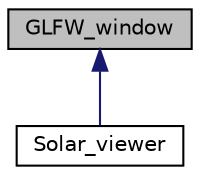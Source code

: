 digraph "GLFW_window"
{
  edge [fontname="Helvetica",fontsize="10",labelfontname="Helvetica",labelfontsize="10"];
  node [fontname="Helvetica",fontsize="10",shape=record];
  Node1 [label="GLFW_window",height=0.2,width=0.4,color="black", fillcolor="grey75", style="filled", fontcolor="black"];
  Node1 -> Node2 [dir="back",color="midnightblue",fontsize="10",style="solid"];
  Node2 [label="Solar_viewer",height=0.2,width=0.4,color="black", fillcolor="white", style="filled",URL="$classSolar__viewer.html",tooltip="OpenGL viewer that handles all the rendering for us. "];
}

